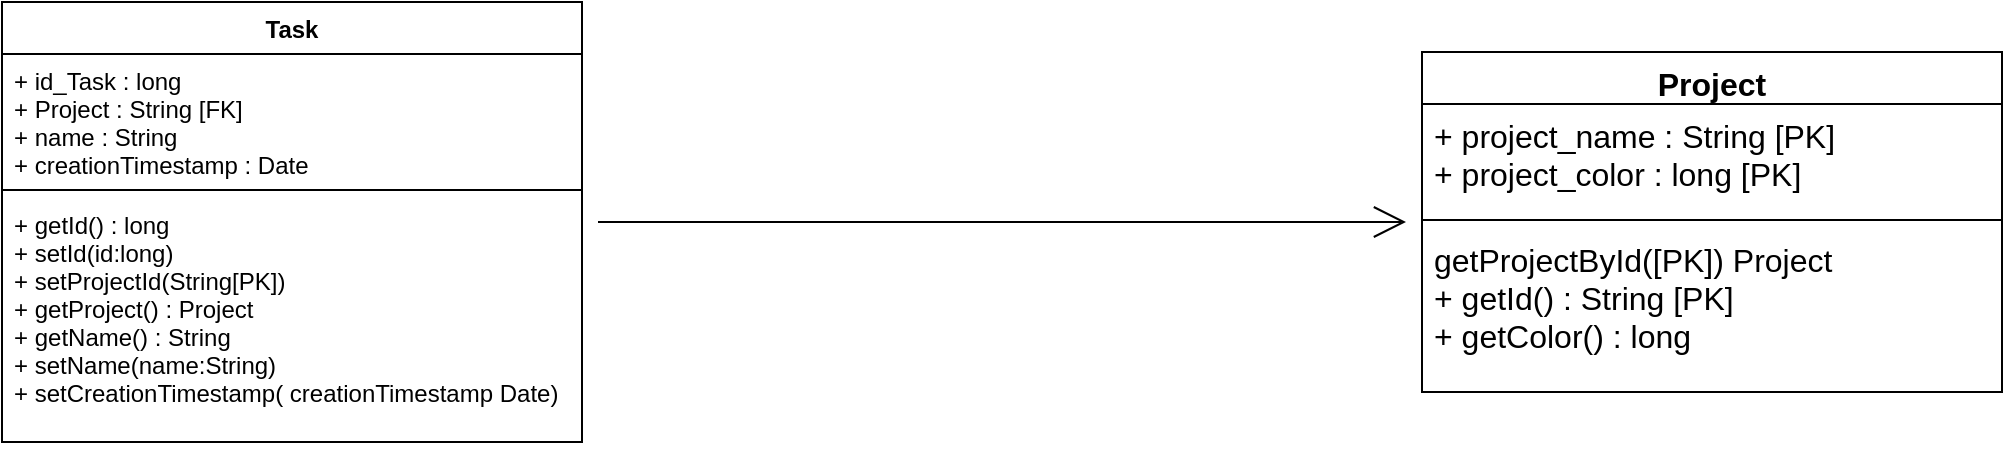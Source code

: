 <mxfile version="20.5.3" type="github">
  <diagram id="yHTEPfWe6cZI21B-fk4s" name="Page-1">
    <mxGraphModel dx="1767" dy="809" grid="1" gridSize="10" guides="1" tooltips="1" connect="1" arrows="1" fold="1" page="1" pageScale="1" pageWidth="1654" pageHeight="1169" math="0" shadow="0">
      <root>
        <mxCell id="0" />
        <mxCell id="1" parent="0" />
        <mxCell id="S0cn3Gp2CfrWGDj15-_f-12" value="" style="edgeStyle=none;curved=1;rounded=0;orthogonalLoop=1;jettySize=auto;html=1;fontSize=12;endArrow=open;startSize=14;endSize=14;sourcePerimeterSpacing=8;targetPerimeterSpacing=8;" edge="1" parent="1" source="TyB8VzVW9zDiWYIF4AvZ-1" target="S0cn3Gp2CfrWGDj15-_f-8">
          <mxGeometry relative="1" as="geometry" />
        </mxCell>
        <mxCell id="TyB8VzVW9zDiWYIF4AvZ-1" value="Task&#xa;" style="swimlane;fontStyle=1;align=center;verticalAlign=top;childLayout=stackLayout;horizontal=1;startSize=26;horizontalStack=0;resizeParent=1;resizeParentMax=0;resizeLast=0;collapsible=1;marginBottom=0;" parent="1" vertex="1">
          <mxGeometry x="460" y="460" width="290" height="220" as="geometry" />
        </mxCell>
        <mxCell id="TyB8VzVW9zDiWYIF4AvZ-2" value="+ id_Task : long&#xa;+ Project : String [FK]&#xa;+ name : String&#xa;+ creationTimestamp : Date" style="text;strokeColor=none;fillColor=none;align=left;verticalAlign=top;spacingLeft=4;spacingRight=4;overflow=hidden;rotatable=0;points=[[0,0.5],[1,0.5]];portConstraint=eastwest;" parent="TyB8VzVW9zDiWYIF4AvZ-1" vertex="1">
          <mxGeometry y="26" width="290" height="64" as="geometry" />
        </mxCell>
        <mxCell id="TyB8VzVW9zDiWYIF4AvZ-3" value="" style="line;strokeWidth=1;fillColor=none;align=left;verticalAlign=middle;spacingTop=-1;spacingLeft=3;spacingRight=3;rotatable=0;labelPosition=right;points=[];portConstraint=eastwest;strokeColor=inherit;" parent="TyB8VzVW9zDiWYIF4AvZ-1" vertex="1">
          <mxGeometry y="90" width="290" height="8" as="geometry" />
        </mxCell>
        <mxCell id="TyB8VzVW9zDiWYIF4AvZ-4" value="+ getId() : long&#xa;+ setId(id:long)&#xa;+ setProjectId(String[PK])&#xa;+ getProject() : Project&#xa;+ getName() : String&#xa;+ setName(name:String)&#xa;+ setCreationTimestamp( creationTimestamp Date)" style="text;strokeColor=none;fillColor=none;align=left;verticalAlign=top;spacingLeft=4;spacingRight=4;overflow=hidden;rotatable=0;points=[[0,0.5],[1,0.5]];portConstraint=eastwest;" parent="TyB8VzVW9zDiWYIF4AvZ-1" vertex="1">
          <mxGeometry y="98" width="290" height="122" as="geometry" />
        </mxCell>
        <mxCell id="S0cn3Gp2CfrWGDj15-_f-8" value="Project" style="swimlane;fontStyle=1;align=center;verticalAlign=top;childLayout=stackLayout;horizontal=1;startSize=26;horizontalStack=0;resizeParent=1;resizeParentMax=0;resizeLast=0;collapsible=1;marginBottom=0;fontSize=16;" vertex="1" parent="1">
          <mxGeometry x="1170" y="485" width="290" height="170" as="geometry">
            <mxRectangle x="1270" y="120" width="90" height="30" as="alternateBounds" />
          </mxGeometry>
        </mxCell>
        <mxCell id="S0cn3Gp2CfrWGDj15-_f-9" value="+ project_name : String [PK]&#xa;+ project_color : long [PK]" style="text;strokeColor=none;fillColor=none;align=left;verticalAlign=top;spacingLeft=4;spacingRight=4;overflow=hidden;rotatable=0;points=[[0,0.5],[1,0.5]];portConstraint=eastwest;fontSize=16;" vertex="1" parent="S0cn3Gp2CfrWGDj15-_f-8">
          <mxGeometry y="26" width="290" height="54" as="geometry" />
        </mxCell>
        <mxCell id="S0cn3Gp2CfrWGDj15-_f-10" value="" style="line;strokeWidth=1;fillColor=none;align=left;verticalAlign=middle;spacingTop=-1;spacingLeft=3;spacingRight=3;rotatable=0;labelPosition=right;points=[];portConstraint=eastwest;strokeColor=inherit;fontSize=16;" vertex="1" parent="S0cn3Gp2CfrWGDj15-_f-8">
          <mxGeometry y="80" width="290" height="8" as="geometry" />
        </mxCell>
        <mxCell id="S0cn3Gp2CfrWGDj15-_f-11" value="getProjectById([PK]) Project&#xa;+ getId() : String [PK]&#xa;+ getColor() : long" style="text;strokeColor=none;fillColor=none;align=left;verticalAlign=top;spacingLeft=4;spacingRight=4;overflow=hidden;rotatable=0;points=[[0,0.5],[1,0.5]];portConstraint=eastwest;fontSize=16;" vertex="1" parent="S0cn3Gp2CfrWGDj15-_f-8">
          <mxGeometry y="88" width="290" height="82" as="geometry" />
        </mxCell>
      </root>
    </mxGraphModel>
  </diagram>
</mxfile>
